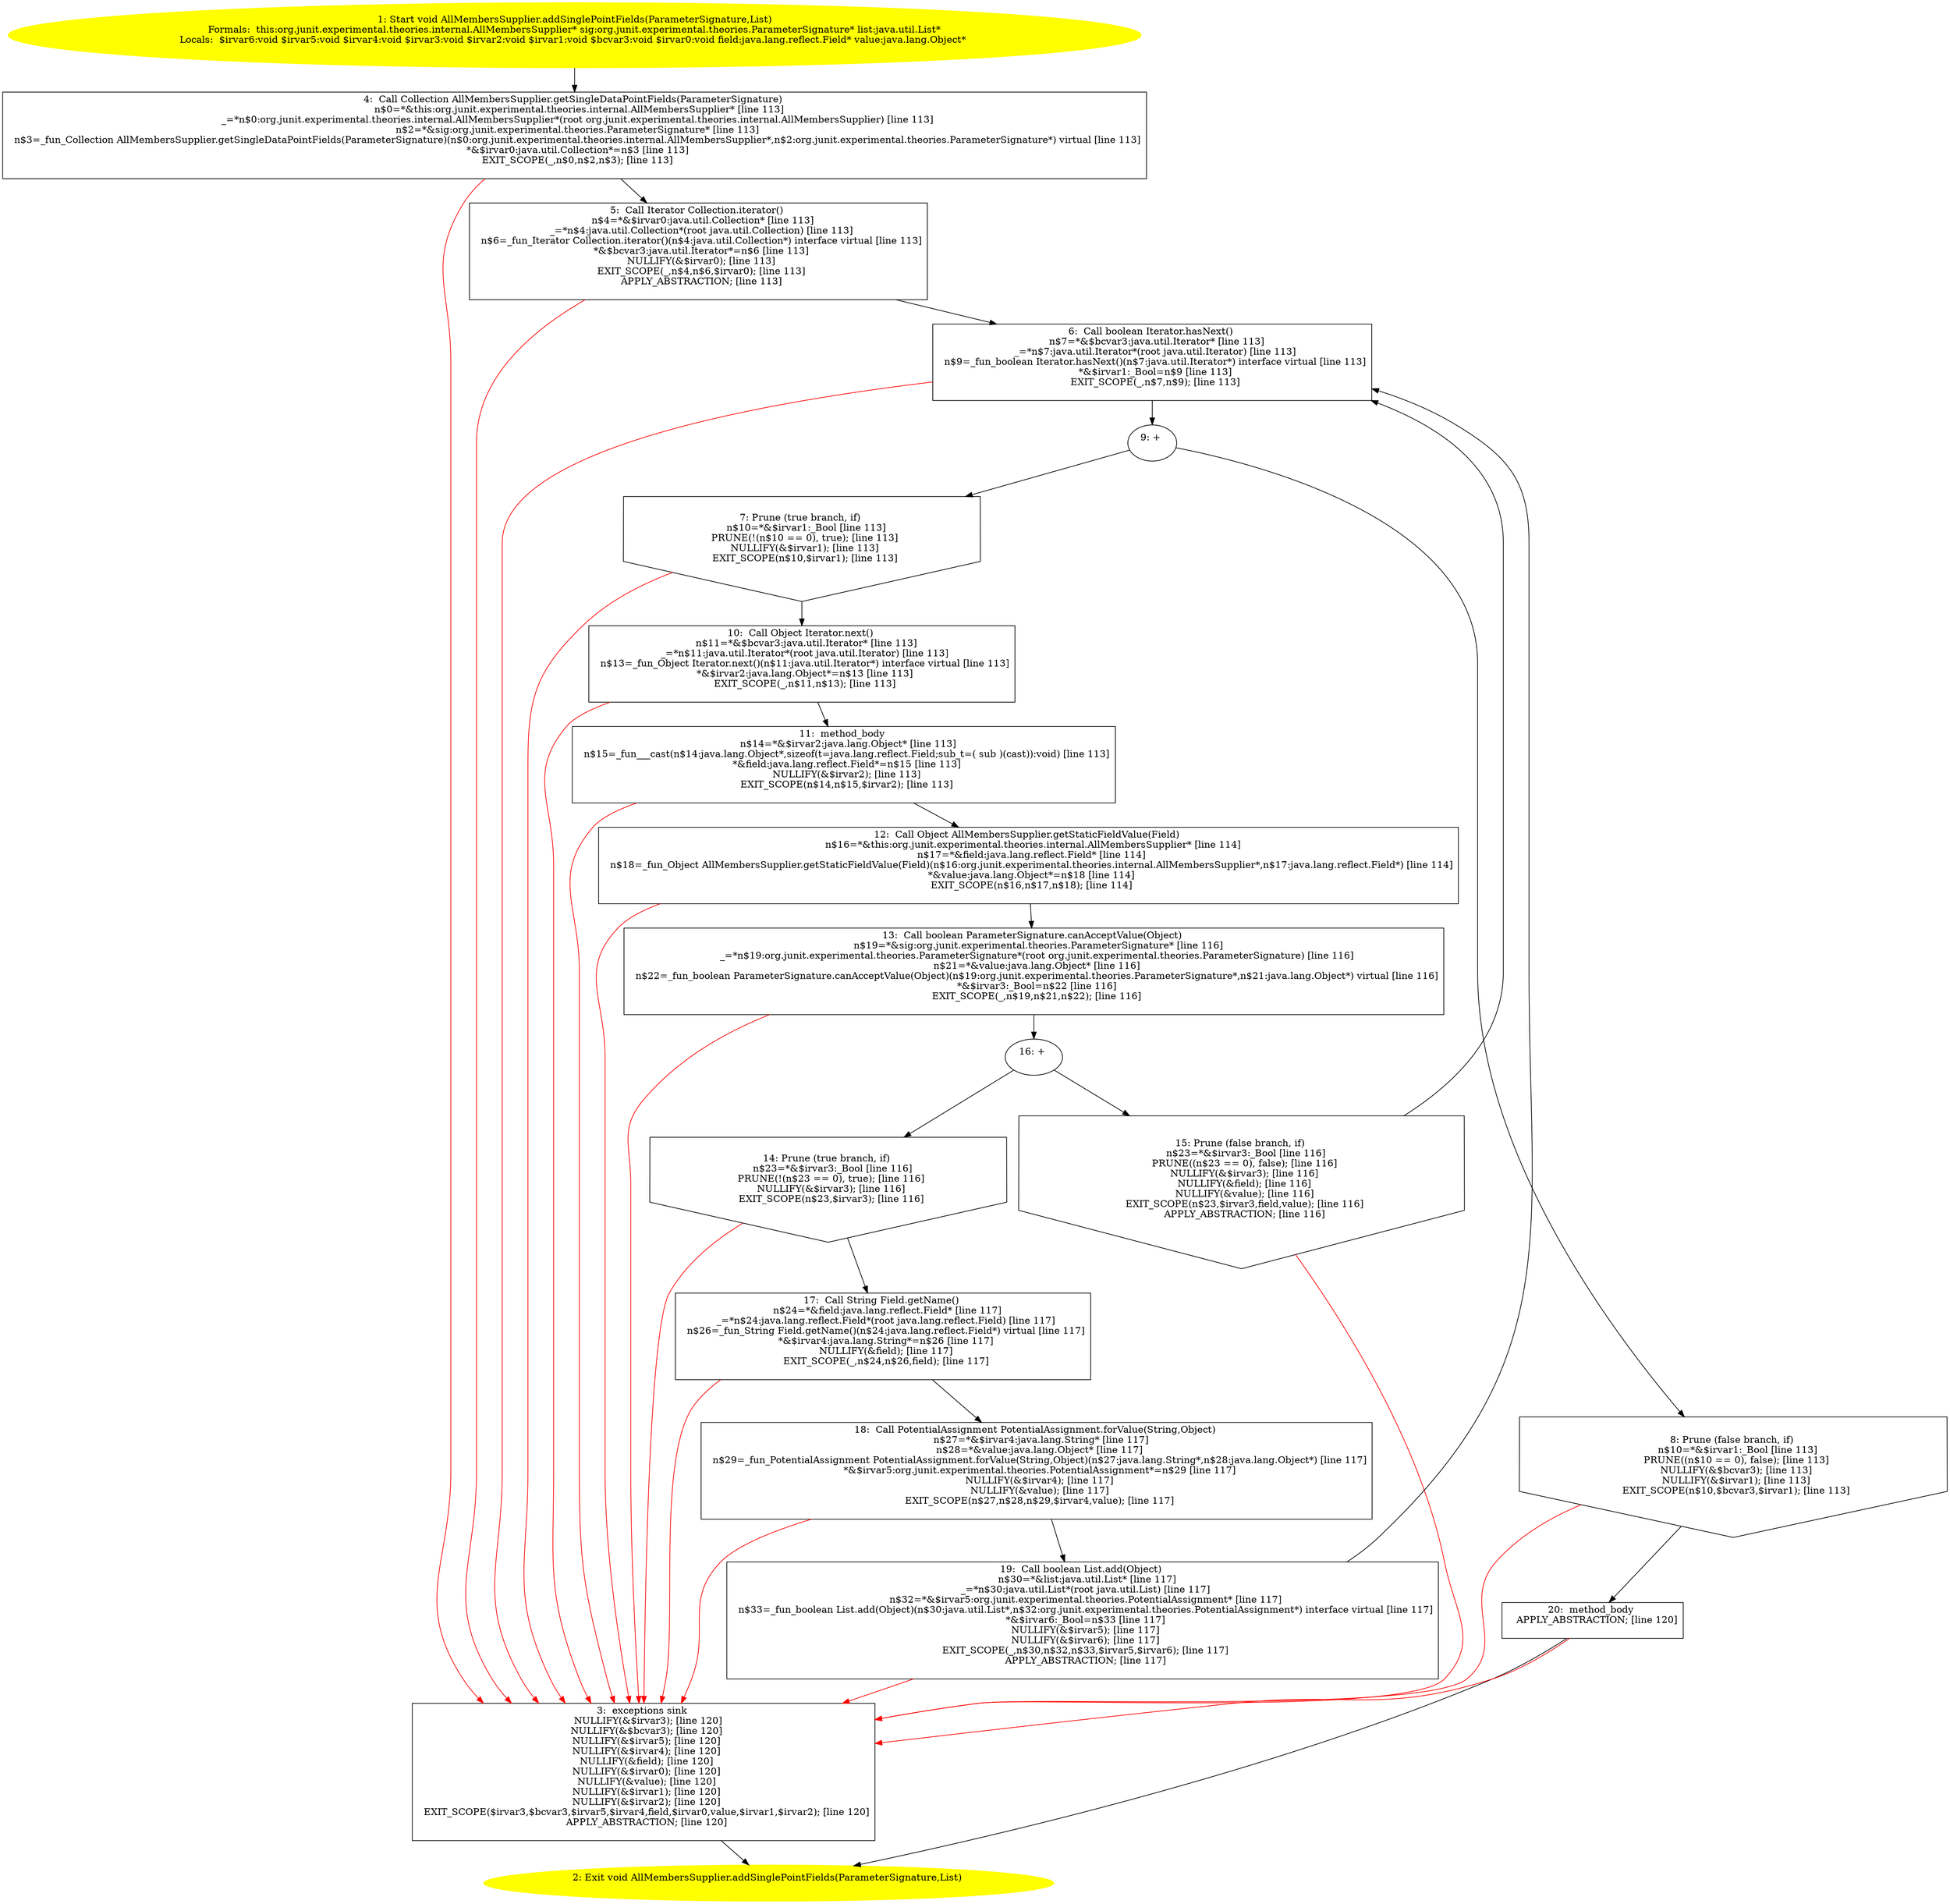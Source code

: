 /* @generated */
digraph cfg {
"org.junit.experimental.theories.internal.AllMembersSupplier.addSinglePointFields(org.junit.experimen.39a436182137f259b4dc727ad87ad0fc_1" [label="1: Start void AllMembersSupplier.addSinglePointFields(ParameterSignature,List)\nFormals:  this:org.junit.experimental.theories.internal.AllMembersSupplier* sig:org.junit.experimental.theories.ParameterSignature* list:java.util.List*\nLocals:  $irvar6:void $irvar5:void $irvar4:void $irvar3:void $irvar2:void $irvar1:void $bcvar3:void $irvar0:void field:java.lang.reflect.Field* value:java.lang.Object* \n  " color=yellow style=filled]
	

	 "org.junit.experimental.theories.internal.AllMembersSupplier.addSinglePointFields(org.junit.experimen.39a436182137f259b4dc727ad87ad0fc_1" -> "org.junit.experimental.theories.internal.AllMembersSupplier.addSinglePointFields(org.junit.experimen.39a436182137f259b4dc727ad87ad0fc_4" ;
"org.junit.experimental.theories.internal.AllMembersSupplier.addSinglePointFields(org.junit.experimen.39a436182137f259b4dc727ad87ad0fc_2" [label="2: Exit void AllMembersSupplier.addSinglePointFields(ParameterSignature,List) \n  " color=yellow style=filled]
	

"org.junit.experimental.theories.internal.AllMembersSupplier.addSinglePointFields(org.junit.experimen.39a436182137f259b4dc727ad87ad0fc_3" [label="3:  exceptions sink \n   NULLIFY(&$irvar3); [line 120]\n  NULLIFY(&$bcvar3); [line 120]\n  NULLIFY(&$irvar5); [line 120]\n  NULLIFY(&$irvar4); [line 120]\n  NULLIFY(&field); [line 120]\n  NULLIFY(&$irvar0); [line 120]\n  NULLIFY(&value); [line 120]\n  NULLIFY(&$irvar1); [line 120]\n  NULLIFY(&$irvar2); [line 120]\n  EXIT_SCOPE($irvar3,$bcvar3,$irvar5,$irvar4,field,$irvar0,value,$irvar1,$irvar2); [line 120]\n  APPLY_ABSTRACTION; [line 120]\n " shape="box"]
	

	 "org.junit.experimental.theories.internal.AllMembersSupplier.addSinglePointFields(org.junit.experimen.39a436182137f259b4dc727ad87ad0fc_3" -> "org.junit.experimental.theories.internal.AllMembersSupplier.addSinglePointFields(org.junit.experimen.39a436182137f259b4dc727ad87ad0fc_2" ;
"org.junit.experimental.theories.internal.AllMembersSupplier.addSinglePointFields(org.junit.experimen.39a436182137f259b4dc727ad87ad0fc_4" [label="4:  Call Collection AllMembersSupplier.getSingleDataPointFields(ParameterSignature) \n   n$0=*&this:org.junit.experimental.theories.internal.AllMembersSupplier* [line 113]\n  _=*n$0:org.junit.experimental.theories.internal.AllMembersSupplier*(root org.junit.experimental.theories.internal.AllMembersSupplier) [line 113]\n  n$2=*&sig:org.junit.experimental.theories.ParameterSignature* [line 113]\n  n$3=_fun_Collection AllMembersSupplier.getSingleDataPointFields(ParameterSignature)(n$0:org.junit.experimental.theories.internal.AllMembersSupplier*,n$2:org.junit.experimental.theories.ParameterSignature*) virtual [line 113]\n  *&$irvar0:java.util.Collection*=n$3 [line 113]\n  EXIT_SCOPE(_,n$0,n$2,n$3); [line 113]\n " shape="box"]
	

	 "org.junit.experimental.theories.internal.AllMembersSupplier.addSinglePointFields(org.junit.experimen.39a436182137f259b4dc727ad87ad0fc_4" -> "org.junit.experimental.theories.internal.AllMembersSupplier.addSinglePointFields(org.junit.experimen.39a436182137f259b4dc727ad87ad0fc_5" ;
	 "org.junit.experimental.theories.internal.AllMembersSupplier.addSinglePointFields(org.junit.experimen.39a436182137f259b4dc727ad87ad0fc_4" -> "org.junit.experimental.theories.internal.AllMembersSupplier.addSinglePointFields(org.junit.experimen.39a436182137f259b4dc727ad87ad0fc_3" [color="red" ];
"org.junit.experimental.theories.internal.AllMembersSupplier.addSinglePointFields(org.junit.experimen.39a436182137f259b4dc727ad87ad0fc_5" [label="5:  Call Iterator Collection.iterator() \n   n$4=*&$irvar0:java.util.Collection* [line 113]\n  _=*n$4:java.util.Collection*(root java.util.Collection) [line 113]\n  n$6=_fun_Iterator Collection.iterator()(n$4:java.util.Collection*) interface virtual [line 113]\n  *&$bcvar3:java.util.Iterator*=n$6 [line 113]\n  NULLIFY(&$irvar0); [line 113]\n  EXIT_SCOPE(_,n$4,n$6,$irvar0); [line 113]\n  APPLY_ABSTRACTION; [line 113]\n " shape="box"]
	

	 "org.junit.experimental.theories.internal.AllMembersSupplier.addSinglePointFields(org.junit.experimen.39a436182137f259b4dc727ad87ad0fc_5" -> "org.junit.experimental.theories.internal.AllMembersSupplier.addSinglePointFields(org.junit.experimen.39a436182137f259b4dc727ad87ad0fc_6" ;
	 "org.junit.experimental.theories.internal.AllMembersSupplier.addSinglePointFields(org.junit.experimen.39a436182137f259b4dc727ad87ad0fc_5" -> "org.junit.experimental.theories.internal.AllMembersSupplier.addSinglePointFields(org.junit.experimen.39a436182137f259b4dc727ad87ad0fc_3" [color="red" ];
"org.junit.experimental.theories.internal.AllMembersSupplier.addSinglePointFields(org.junit.experimen.39a436182137f259b4dc727ad87ad0fc_6" [label="6:  Call boolean Iterator.hasNext() \n   n$7=*&$bcvar3:java.util.Iterator* [line 113]\n  _=*n$7:java.util.Iterator*(root java.util.Iterator) [line 113]\n  n$9=_fun_boolean Iterator.hasNext()(n$7:java.util.Iterator*) interface virtual [line 113]\n  *&$irvar1:_Bool=n$9 [line 113]\n  EXIT_SCOPE(_,n$7,n$9); [line 113]\n " shape="box"]
	

	 "org.junit.experimental.theories.internal.AllMembersSupplier.addSinglePointFields(org.junit.experimen.39a436182137f259b4dc727ad87ad0fc_6" -> "org.junit.experimental.theories.internal.AllMembersSupplier.addSinglePointFields(org.junit.experimen.39a436182137f259b4dc727ad87ad0fc_9" ;
	 "org.junit.experimental.theories.internal.AllMembersSupplier.addSinglePointFields(org.junit.experimen.39a436182137f259b4dc727ad87ad0fc_6" -> "org.junit.experimental.theories.internal.AllMembersSupplier.addSinglePointFields(org.junit.experimen.39a436182137f259b4dc727ad87ad0fc_3" [color="red" ];
"org.junit.experimental.theories.internal.AllMembersSupplier.addSinglePointFields(org.junit.experimen.39a436182137f259b4dc727ad87ad0fc_7" [label="7: Prune (true branch, if) \n   n$10=*&$irvar1:_Bool [line 113]\n  PRUNE(!(n$10 == 0), true); [line 113]\n  NULLIFY(&$irvar1); [line 113]\n  EXIT_SCOPE(n$10,$irvar1); [line 113]\n " shape="invhouse"]
	

	 "org.junit.experimental.theories.internal.AllMembersSupplier.addSinglePointFields(org.junit.experimen.39a436182137f259b4dc727ad87ad0fc_7" -> "org.junit.experimental.theories.internal.AllMembersSupplier.addSinglePointFields(org.junit.experimen.39a436182137f259b4dc727ad87ad0fc_10" ;
	 "org.junit.experimental.theories.internal.AllMembersSupplier.addSinglePointFields(org.junit.experimen.39a436182137f259b4dc727ad87ad0fc_7" -> "org.junit.experimental.theories.internal.AllMembersSupplier.addSinglePointFields(org.junit.experimen.39a436182137f259b4dc727ad87ad0fc_3" [color="red" ];
"org.junit.experimental.theories.internal.AllMembersSupplier.addSinglePointFields(org.junit.experimen.39a436182137f259b4dc727ad87ad0fc_8" [label="8: Prune (false branch, if) \n   n$10=*&$irvar1:_Bool [line 113]\n  PRUNE((n$10 == 0), false); [line 113]\n  NULLIFY(&$bcvar3); [line 113]\n  NULLIFY(&$irvar1); [line 113]\n  EXIT_SCOPE(n$10,$bcvar3,$irvar1); [line 113]\n " shape="invhouse"]
	

	 "org.junit.experimental.theories.internal.AllMembersSupplier.addSinglePointFields(org.junit.experimen.39a436182137f259b4dc727ad87ad0fc_8" -> "org.junit.experimental.theories.internal.AllMembersSupplier.addSinglePointFields(org.junit.experimen.39a436182137f259b4dc727ad87ad0fc_20" ;
	 "org.junit.experimental.theories.internal.AllMembersSupplier.addSinglePointFields(org.junit.experimen.39a436182137f259b4dc727ad87ad0fc_8" -> "org.junit.experimental.theories.internal.AllMembersSupplier.addSinglePointFields(org.junit.experimen.39a436182137f259b4dc727ad87ad0fc_3" [color="red" ];
"org.junit.experimental.theories.internal.AllMembersSupplier.addSinglePointFields(org.junit.experimen.39a436182137f259b4dc727ad87ad0fc_9" [label="9: + \n  " ]
	

	 "org.junit.experimental.theories.internal.AllMembersSupplier.addSinglePointFields(org.junit.experimen.39a436182137f259b4dc727ad87ad0fc_9" -> "org.junit.experimental.theories.internal.AllMembersSupplier.addSinglePointFields(org.junit.experimen.39a436182137f259b4dc727ad87ad0fc_7" ;
	 "org.junit.experimental.theories.internal.AllMembersSupplier.addSinglePointFields(org.junit.experimen.39a436182137f259b4dc727ad87ad0fc_9" -> "org.junit.experimental.theories.internal.AllMembersSupplier.addSinglePointFields(org.junit.experimen.39a436182137f259b4dc727ad87ad0fc_8" ;
"org.junit.experimental.theories.internal.AllMembersSupplier.addSinglePointFields(org.junit.experimen.39a436182137f259b4dc727ad87ad0fc_10" [label="10:  Call Object Iterator.next() \n   n$11=*&$bcvar3:java.util.Iterator* [line 113]\n  _=*n$11:java.util.Iterator*(root java.util.Iterator) [line 113]\n  n$13=_fun_Object Iterator.next()(n$11:java.util.Iterator*) interface virtual [line 113]\n  *&$irvar2:java.lang.Object*=n$13 [line 113]\n  EXIT_SCOPE(_,n$11,n$13); [line 113]\n " shape="box"]
	

	 "org.junit.experimental.theories.internal.AllMembersSupplier.addSinglePointFields(org.junit.experimen.39a436182137f259b4dc727ad87ad0fc_10" -> "org.junit.experimental.theories.internal.AllMembersSupplier.addSinglePointFields(org.junit.experimen.39a436182137f259b4dc727ad87ad0fc_11" ;
	 "org.junit.experimental.theories.internal.AllMembersSupplier.addSinglePointFields(org.junit.experimen.39a436182137f259b4dc727ad87ad0fc_10" -> "org.junit.experimental.theories.internal.AllMembersSupplier.addSinglePointFields(org.junit.experimen.39a436182137f259b4dc727ad87ad0fc_3" [color="red" ];
"org.junit.experimental.theories.internal.AllMembersSupplier.addSinglePointFields(org.junit.experimen.39a436182137f259b4dc727ad87ad0fc_11" [label="11:  method_body \n   n$14=*&$irvar2:java.lang.Object* [line 113]\n  n$15=_fun___cast(n$14:java.lang.Object*,sizeof(t=java.lang.reflect.Field;sub_t=( sub )(cast)):void) [line 113]\n  *&field:java.lang.reflect.Field*=n$15 [line 113]\n  NULLIFY(&$irvar2); [line 113]\n  EXIT_SCOPE(n$14,n$15,$irvar2); [line 113]\n " shape="box"]
	

	 "org.junit.experimental.theories.internal.AllMembersSupplier.addSinglePointFields(org.junit.experimen.39a436182137f259b4dc727ad87ad0fc_11" -> "org.junit.experimental.theories.internal.AllMembersSupplier.addSinglePointFields(org.junit.experimen.39a436182137f259b4dc727ad87ad0fc_12" ;
	 "org.junit.experimental.theories.internal.AllMembersSupplier.addSinglePointFields(org.junit.experimen.39a436182137f259b4dc727ad87ad0fc_11" -> "org.junit.experimental.theories.internal.AllMembersSupplier.addSinglePointFields(org.junit.experimen.39a436182137f259b4dc727ad87ad0fc_3" [color="red" ];
"org.junit.experimental.theories.internal.AllMembersSupplier.addSinglePointFields(org.junit.experimen.39a436182137f259b4dc727ad87ad0fc_12" [label="12:  Call Object AllMembersSupplier.getStaticFieldValue(Field) \n   n$16=*&this:org.junit.experimental.theories.internal.AllMembersSupplier* [line 114]\n  n$17=*&field:java.lang.reflect.Field* [line 114]\n  n$18=_fun_Object AllMembersSupplier.getStaticFieldValue(Field)(n$16:org.junit.experimental.theories.internal.AllMembersSupplier*,n$17:java.lang.reflect.Field*) [line 114]\n  *&value:java.lang.Object*=n$18 [line 114]\n  EXIT_SCOPE(n$16,n$17,n$18); [line 114]\n " shape="box"]
	

	 "org.junit.experimental.theories.internal.AllMembersSupplier.addSinglePointFields(org.junit.experimen.39a436182137f259b4dc727ad87ad0fc_12" -> "org.junit.experimental.theories.internal.AllMembersSupplier.addSinglePointFields(org.junit.experimen.39a436182137f259b4dc727ad87ad0fc_13" ;
	 "org.junit.experimental.theories.internal.AllMembersSupplier.addSinglePointFields(org.junit.experimen.39a436182137f259b4dc727ad87ad0fc_12" -> "org.junit.experimental.theories.internal.AllMembersSupplier.addSinglePointFields(org.junit.experimen.39a436182137f259b4dc727ad87ad0fc_3" [color="red" ];
"org.junit.experimental.theories.internal.AllMembersSupplier.addSinglePointFields(org.junit.experimen.39a436182137f259b4dc727ad87ad0fc_13" [label="13:  Call boolean ParameterSignature.canAcceptValue(Object) \n   n$19=*&sig:org.junit.experimental.theories.ParameterSignature* [line 116]\n  _=*n$19:org.junit.experimental.theories.ParameterSignature*(root org.junit.experimental.theories.ParameterSignature) [line 116]\n  n$21=*&value:java.lang.Object* [line 116]\n  n$22=_fun_boolean ParameterSignature.canAcceptValue(Object)(n$19:org.junit.experimental.theories.ParameterSignature*,n$21:java.lang.Object*) virtual [line 116]\n  *&$irvar3:_Bool=n$22 [line 116]\n  EXIT_SCOPE(_,n$19,n$21,n$22); [line 116]\n " shape="box"]
	

	 "org.junit.experimental.theories.internal.AllMembersSupplier.addSinglePointFields(org.junit.experimen.39a436182137f259b4dc727ad87ad0fc_13" -> "org.junit.experimental.theories.internal.AllMembersSupplier.addSinglePointFields(org.junit.experimen.39a436182137f259b4dc727ad87ad0fc_16" ;
	 "org.junit.experimental.theories.internal.AllMembersSupplier.addSinglePointFields(org.junit.experimen.39a436182137f259b4dc727ad87ad0fc_13" -> "org.junit.experimental.theories.internal.AllMembersSupplier.addSinglePointFields(org.junit.experimen.39a436182137f259b4dc727ad87ad0fc_3" [color="red" ];
"org.junit.experimental.theories.internal.AllMembersSupplier.addSinglePointFields(org.junit.experimen.39a436182137f259b4dc727ad87ad0fc_14" [label="14: Prune (true branch, if) \n   n$23=*&$irvar3:_Bool [line 116]\n  PRUNE(!(n$23 == 0), true); [line 116]\n  NULLIFY(&$irvar3); [line 116]\n  EXIT_SCOPE(n$23,$irvar3); [line 116]\n " shape="invhouse"]
	

	 "org.junit.experimental.theories.internal.AllMembersSupplier.addSinglePointFields(org.junit.experimen.39a436182137f259b4dc727ad87ad0fc_14" -> "org.junit.experimental.theories.internal.AllMembersSupplier.addSinglePointFields(org.junit.experimen.39a436182137f259b4dc727ad87ad0fc_17" ;
	 "org.junit.experimental.theories.internal.AllMembersSupplier.addSinglePointFields(org.junit.experimen.39a436182137f259b4dc727ad87ad0fc_14" -> "org.junit.experimental.theories.internal.AllMembersSupplier.addSinglePointFields(org.junit.experimen.39a436182137f259b4dc727ad87ad0fc_3" [color="red" ];
"org.junit.experimental.theories.internal.AllMembersSupplier.addSinglePointFields(org.junit.experimen.39a436182137f259b4dc727ad87ad0fc_15" [label="15: Prune (false branch, if) \n   n$23=*&$irvar3:_Bool [line 116]\n  PRUNE((n$23 == 0), false); [line 116]\n  NULLIFY(&$irvar3); [line 116]\n  NULLIFY(&field); [line 116]\n  NULLIFY(&value); [line 116]\n  EXIT_SCOPE(n$23,$irvar3,field,value); [line 116]\n  APPLY_ABSTRACTION; [line 116]\n " shape="invhouse"]
	

	 "org.junit.experimental.theories.internal.AllMembersSupplier.addSinglePointFields(org.junit.experimen.39a436182137f259b4dc727ad87ad0fc_15" -> "org.junit.experimental.theories.internal.AllMembersSupplier.addSinglePointFields(org.junit.experimen.39a436182137f259b4dc727ad87ad0fc_6" ;
	 "org.junit.experimental.theories.internal.AllMembersSupplier.addSinglePointFields(org.junit.experimen.39a436182137f259b4dc727ad87ad0fc_15" -> "org.junit.experimental.theories.internal.AllMembersSupplier.addSinglePointFields(org.junit.experimen.39a436182137f259b4dc727ad87ad0fc_3" [color="red" ];
"org.junit.experimental.theories.internal.AllMembersSupplier.addSinglePointFields(org.junit.experimen.39a436182137f259b4dc727ad87ad0fc_16" [label="16: + \n  " ]
	

	 "org.junit.experimental.theories.internal.AllMembersSupplier.addSinglePointFields(org.junit.experimen.39a436182137f259b4dc727ad87ad0fc_16" -> "org.junit.experimental.theories.internal.AllMembersSupplier.addSinglePointFields(org.junit.experimen.39a436182137f259b4dc727ad87ad0fc_14" ;
	 "org.junit.experimental.theories.internal.AllMembersSupplier.addSinglePointFields(org.junit.experimen.39a436182137f259b4dc727ad87ad0fc_16" -> "org.junit.experimental.theories.internal.AllMembersSupplier.addSinglePointFields(org.junit.experimen.39a436182137f259b4dc727ad87ad0fc_15" ;
"org.junit.experimental.theories.internal.AllMembersSupplier.addSinglePointFields(org.junit.experimen.39a436182137f259b4dc727ad87ad0fc_17" [label="17:  Call String Field.getName() \n   n$24=*&field:java.lang.reflect.Field* [line 117]\n  _=*n$24:java.lang.reflect.Field*(root java.lang.reflect.Field) [line 117]\n  n$26=_fun_String Field.getName()(n$24:java.lang.reflect.Field*) virtual [line 117]\n  *&$irvar4:java.lang.String*=n$26 [line 117]\n  NULLIFY(&field); [line 117]\n  EXIT_SCOPE(_,n$24,n$26,field); [line 117]\n " shape="box"]
	

	 "org.junit.experimental.theories.internal.AllMembersSupplier.addSinglePointFields(org.junit.experimen.39a436182137f259b4dc727ad87ad0fc_17" -> "org.junit.experimental.theories.internal.AllMembersSupplier.addSinglePointFields(org.junit.experimen.39a436182137f259b4dc727ad87ad0fc_18" ;
	 "org.junit.experimental.theories.internal.AllMembersSupplier.addSinglePointFields(org.junit.experimen.39a436182137f259b4dc727ad87ad0fc_17" -> "org.junit.experimental.theories.internal.AllMembersSupplier.addSinglePointFields(org.junit.experimen.39a436182137f259b4dc727ad87ad0fc_3" [color="red" ];
"org.junit.experimental.theories.internal.AllMembersSupplier.addSinglePointFields(org.junit.experimen.39a436182137f259b4dc727ad87ad0fc_18" [label="18:  Call PotentialAssignment PotentialAssignment.forValue(String,Object) \n   n$27=*&$irvar4:java.lang.String* [line 117]\n  n$28=*&value:java.lang.Object* [line 117]\n  n$29=_fun_PotentialAssignment PotentialAssignment.forValue(String,Object)(n$27:java.lang.String*,n$28:java.lang.Object*) [line 117]\n  *&$irvar5:org.junit.experimental.theories.PotentialAssignment*=n$29 [line 117]\n  NULLIFY(&$irvar4); [line 117]\n  NULLIFY(&value); [line 117]\n  EXIT_SCOPE(n$27,n$28,n$29,$irvar4,value); [line 117]\n " shape="box"]
	

	 "org.junit.experimental.theories.internal.AllMembersSupplier.addSinglePointFields(org.junit.experimen.39a436182137f259b4dc727ad87ad0fc_18" -> "org.junit.experimental.theories.internal.AllMembersSupplier.addSinglePointFields(org.junit.experimen.39a436182137f259b4dc727ad87ad0fc_19" ;
	 "org.junit.experimental.theories.internal.AllMembersSupplier.addSinglePointFields(org.junit.experimen.39a436182137f259b4dc727ad87ad0fc_18" -> "org.junit.experimental.theories.internal.AllMembersSupplier.addSinglePointFields(org.junit.experimen.39a436182137f259b4dc727ad87ad0fc_3" [color="red" ];
"org.junit.experimental.theories.internal.AllMembersSupplier.addSinglePointFields(org.junit.experimen.39a436182137f259b4dc727ad87ad0fc_19" [label="19:  Call boolean List.add(Object) \n   n$30=*&list:java.util.List* [line 117]\n  _=*n$30:java.util.List*(root java.util.List) [line 117]\n  n$32=*&$irvar5:org.junit.experimental.theories.PotentialAssignment* [line 117]\n  n$33=_fun_boolean List.add(Object)(n$30:java.util.List*,n$32:org.junit.experimental.theories.PotentialAssignment*) interface virtual [line 117]\n  *&$irvar6:_Bool=n$33 [line 117]\n  NULLIFY(&$irvar5); [line 117]\n  NULLIFY(&$irvar6); [line 117]\n  EXIT_SCOPE(_,n$30,n$32,n$33,$irvar5,$irvar6); [line 117]\n  APPLY_ABSTRACTION; [line 117]\n " shape="box"]
	

	 "org.junit.experimental.theories.internal.AllMembersSupplier.addSinglePointFields(org.junit.experimen.39a436182137f259b4dc727ad87ad0fc_19" -> "org.junit.experimental.theories.internal.AllMembersSupplier.addSinglePointFields(org.junit.experimen.39a436182137f259b4dc727ad87ad0fc_6" ;
	 "org.junit.experimental.theories.internal.AllMembersSupplier.addSinglePointFields(org.junit.experimen.39a436182137f259b4dc727ad87ad0fc_19" -> "org.junit.experimental.theories.internal.AllMembersSupplier.addSinglePointFields(org.junit.experimen.39a436182137f259b4dc727ad87ad0fc_3" [color="red" ];
"org.junit.experimental.theories.internal.AllMembersSupplier.addSinglePointFields(org.junit.experimen.39a436182137f259b4dc727ad87ad0fc_20" [label="20:  method_body \n   APPLY_ABSTRACTION; [line 120]\n " shape="box"]
	

	 "org.junit.experimental.theories.internal.AllMembersSupplier.addSinglePointFields(org.junit.experimen.39a436182137f259b4dc727ad87ad0fc_20" -> "org.junit.experimental.theories.internal.AllMembersSupplier.addSinglePointFields(org.junit.experimen.39a436182137f259b4dc727ad87ad0fc_2" ;
	 "org.junit.experimental.theories.internal.AllMembersSupplier.addSinglePointFields(org.junit.experimen.39a436182137f259b4dc727ad87ad0fc_20" -> "org.junit.experimental.theories.internal.AllMembersSupplier.addSinglePointFields(org.junit.experimen.39a436182137f259b4dc727ad87ad0fc_3" [color="red" ];
}
